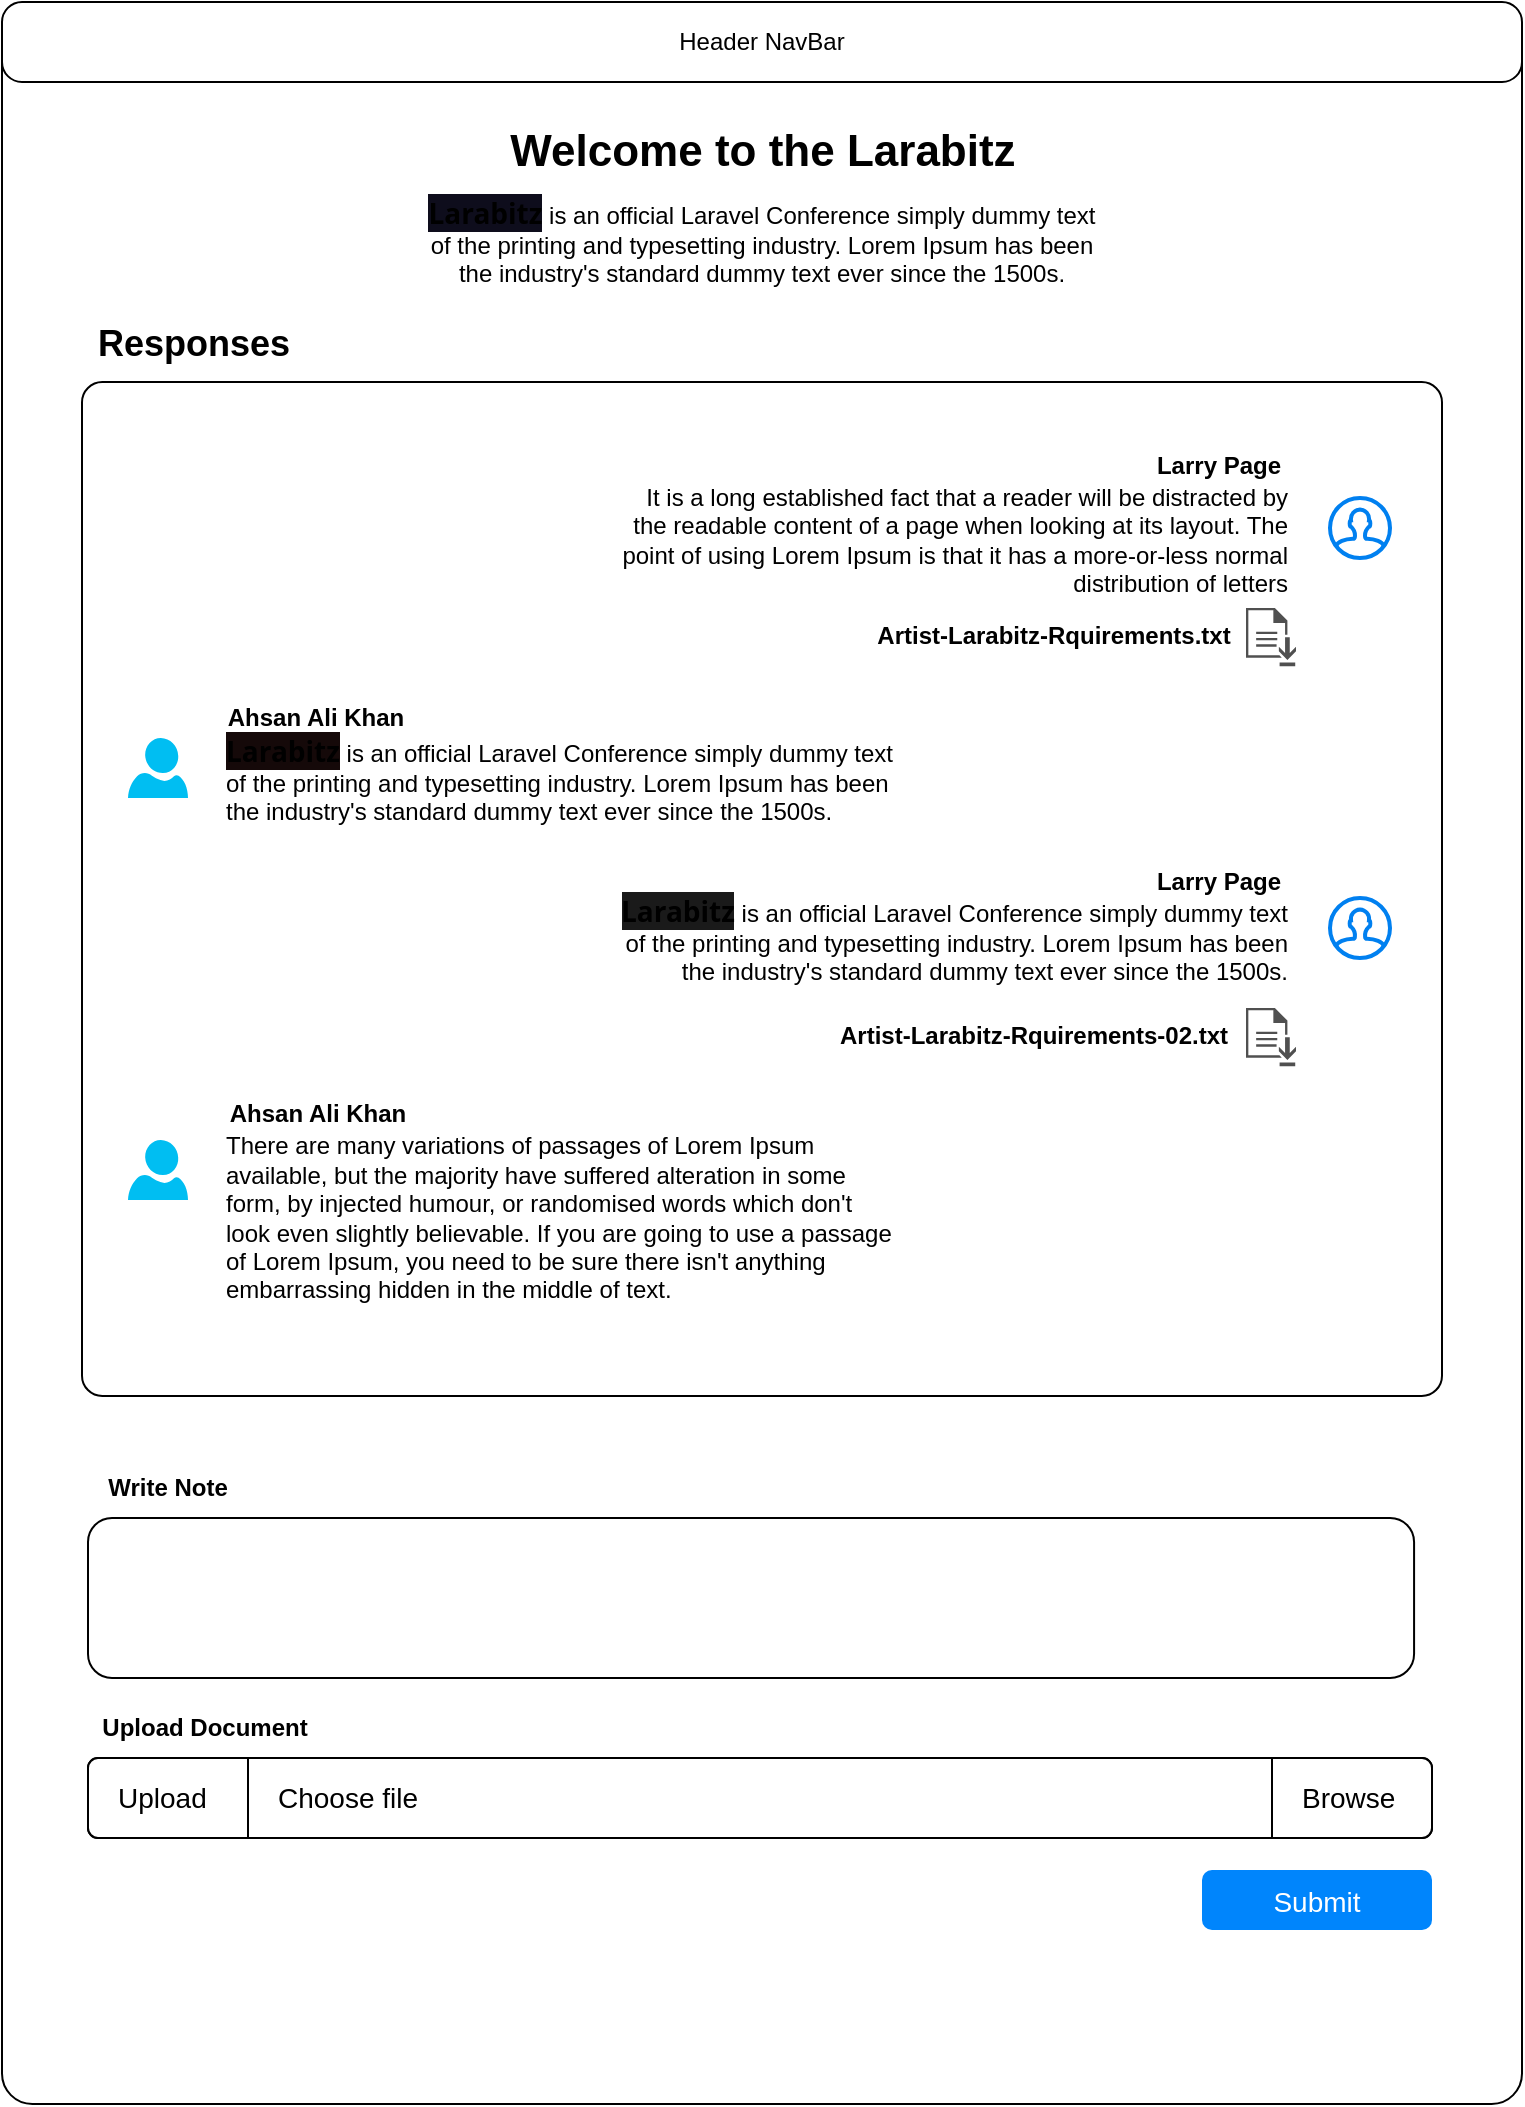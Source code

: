 <mxfile version="21.5.1" type="github">
  <diagram name="Page-1" id="z0JQIu96hMM092xXc1qQ">
    <mxGraphModel dx="2933" dy="1633" grid="1" gridSize="10" guides="1" tooltips="1" connect="1" arrows="1" fold="1" page="1" pageScale="1" pageWidth="850" pageHeight="1100" background="none" math="0" shadow="0">
      <root>
        <mxCell id="0" />
        <mxCell id="1" parent="0" />
        <mxCell id="4kLpUzlzDM-riyMWMIQ2-1" value="" style="rounded=1;whiteSpace=wrap;html=1;arcSize=2;" vertex="1" parent="1">
          <mxGeometry x="40" y="40" width="760" height="1051" as="geometry" />
        </mxCell>
        <mxCell id="4kLpUzlzDM-riyMWMIQ2-2" value="Header NavBar" style="rounded=1;whiteSpace=wrap;html=1;arcSize=25;" vertex="1" parent="1">
          <mxGeometry x="40" y="40" width="760" height="40" as="geometry" />
        </mxCell>
        <mxCell id="4kLpUzlzDM-riyMWMIQ2-4" value="Welcome to the Larabitz" style="text;html=1;strokeColor=none;fillColor=none;align=center;verticalAlign=middle;whiteSpace=wrap;rounded=0;fontSize=22;fontStyle=1" vertex="1" parent="1">
          <mxGeometry x="287.5" y="100" width="265" height="30" as="geometry" />
        </mxCell>
        <mxCell id="4kLpUzlzDM-riyMWMIQ2-5" value="&lt;strong style=&quot;margin: 0px; padding: 0px; font-family: &amp;quot;Open Sans&amp;quot;, Arial, sans-serif; font-size: 14px; text-align: justify; background-color: rgb(14, 13, 28);&quot;&gt;Larabitz&lt;/strong&gt;&amp;nbsp;is an official Laravel Conference simply dummy text of the printing and typesetting industry. Lorem Ipsum has been the industry&#39;s standard dummy text ever since the 1500s." style="text;html=1;strokeColor=none;fillColor=none;align=center;verticalAlign=middle;whiteSpace=wrap;rounded=0;" vertex="1" parent="1">
          <mxGeometry x="250" y="130" width="340" height="60" as="geometry" />
        </mxCell>
        <mxCell id="4kLpUzlzDM-riyMWMIQ2-53" value="" style="group" vertex="1" connectable="0" parent="1">
          <mxGeometry x="80" y="199" width="680" height="538" as="geometry" />
        </mxCell>
        <mxCell id="4kLpUzlzDM-riyMWMIQ2-26" value="" style="rounded=1;whiteSpace=wrap;html=1;arcSize=2;" vertex="1" parent="4kLpUzlzDM-riyMWMIQ2-53">
          <mxGeometry y="31" width="680" height="507" as="geometry" />
        </mxCell>
        <mxCell id="4kLpUzlzDM-riyMWMIQ2-28" value="&lt;h1 style=&quot;font-size: 18px;&quot;&gt;Responses&lt;/h1&gt;" style="text;html=1;strokeColor=none;fillColor=none;spacing=5;spacingTop=-20;whiteSpace=wrap;overflow=hidden;rounded=0;fontSize=18;" vertex="1" parent="4kLpUzlzDM-riyMWMIQ2-53">
          <mxGeometry x="3" width="108" height="22" as="geometry" />
        </mxCell>
        <mxCell id="4kLpUzlzDM-riyMWMIQ2-38" value="" style="group" vertex="1" connectable="0" parent="4kLpUzlzDM-riyMWMIQ2-53">
          <mxGeometry x="265" y="80" width="389" height="93.17" as="geometry" />
        </mxCell>
        <mxCell id="4kLpUzlzDM-riyMWMIQ2-31" value="" style="html=1;verticalLabelPosition=bottom;align=center;labelBackgroundColor=#ffffff;verticalAlign=top;strokeWidth=2;strokeColor=#0080F0;shadow=0;dashed=0;shape=mxgraph.ios7.icons.user;" vertex="1" parent="4kLpUzlzDM-riyMWMIQ2-38">
          <mxGeometry x="359" y="9" width="30" height="30" as="geometry" />
        </mxCell>
        <mxCell id="4kLpUzlzDM-riyMWMIQ2-35" value="It is a long established fact that a reader will be distracted by the readable content of a page when looking at its layout. The point of using Lorem Ipsum is that it has a more-or-less normal distribution of letters" style="text;html=1;strokeColor=none;fillColor=none;align=right;verticalAlign=middle;whiteSpace=wrap;rounded=0;" vertex="1" parent="4kLpUzlzDM-riyMWMIQ2-38">
          <mxGeometry width="340" height="60" as="geometry" />
        </mxCell>
        <mxCell id="4kLpUzlzDM-riyMWMIQ2-37" value="" style="group" vertex="1" connectable="0" parent="4kLpUzlzDM-riyMWMIQ2-38">
          <mxGeometry x="131" y="63" width="211" height="30.17" as="geometry" />
        </mxCell>
        <mxCell id="4kLpUzlzDM-riyMWMIQ2-34" value="" style="sketch=0;pointerEvents=1;shadow=0;dashed=0;html=1;strokeColor=none;fillColor=#505050;labelPosition=center;verticalLabelPosition=bottom;verticalAlign=top;outlineConnect=0;align=center;shape=mxgraph.office.concepts.download;" vertex="1" parent="4kLpUzlzDM-riyMWMIQ2-37">
          <mxGeometry x="186" y="1" width="25" height="29.17" as="geometry" />
        </mxCell>
        <mxCell id="4kLpUzlzDM-riyMWMIQ2-36" value="Artist-Larabitz-Rquirements.txt" style="text;html=1;strokeColor=none;fillColor=none;align=center;verticalAlign=middle;whiteSpace=wrap;rounded=0;fontStyle=1" vertex="1" parent="4kLpUzlzDM-riyMWMIQ2-37">
          <mxGeometry width="180" height="30" as="geometry" />
        </mxCell>
        <mxCell id="4kLpUzlzDM-riyMWMIQ2-40" value="" style="group" vertex="1" connectable="0" parent="4kLpUzlzDM-riyMWMIQ2-38">
          <mxGeometry y="200" width="389" height="93.17" as="geometry" />
        </mxCell>
        <mxCell id="4kLpUzlzDM-riyMWMIQ2-41" value="" style="html=1;verticalLabelPosition=bottom;align=center;labelBackgroundColor=#ffffff;verticalAlign=top;strokeWidth=2;strokeColor=#0080F0;shadow=0;dashed=0;shape=mxgraph.ios7.icons.user;" vertex="1" parent="4kLpUzlzDM-riyMWMIQ2-40">
          <mxGeometry x="359" y="9" width="30" height="30" as="geometry" />
        </mxCell>
        <mxCell id="4kLpUzlzDM-riyMWMIQ2-42" value="&lt;strong style=&quot;margin: 0px; padding: 0px; font-family: &amp;quot;Open Sans&amp;quot;, Arial, sans-serif; font-size: 14px; background-color: rgb(26, 26, 26);&quot;&gt;Larabitz&lt;/strong&gt;&amp;nbsp;is an official Laravel Conference simply dummy text of the printing and typesetting industry. Lorem Ipsum has been the industry&#39;s standard dummy text ever since the 1500s." style="text;html=1;strokeColor=none;fillColor=none;align=right;verticalAlign=middle;whiteSpace=wrap;rounded=0;" vertex="1" parent="4kLpUzlzDM-riyMWMIQ2-40">
          <mxGeometry width="340" height="60" as="geometry" />
        </mxCell>
        <mxCell id="4kLpUzlzDM-riyMWMIQ2-43" value="" style="group" vertex="1" connectable="0" parent="4kLpUzlzDM-riyMWMIQ2-40">
          <mxGeometry x="131" y="63" width="211" height="30.17" as="geometry" />
        </mxCell>
        <mxCell id="4kLpUzlzDM-riyMWMIQ2-44" value="" style="sketch=0;pointerEvents=1;shadow=0;dashed=0;html=1;strokeColor=none;fillColor=#505050;labelPosition=center;verticalLabelPosition=bottom;verticalAlign=top;outlineConnect=0;align=center;shape=mxgraph.office.concepts.download;" vertex="1" parent="4kLpUzlzDM-riyMWMIQ2-43">
          <mxGeometry x="186" y="1" width="25" height="29.17" as="geometry" />
        </mxCell>
        <mxCell id="4kLpUzlzDM-riyMWMIQ2-45" value="Artist-Larabitz-Rquirements-02.txt" style="text;html=1;strokeColor=none;fillColor=none;align=center;verticalAlign=middle;whiteSpace=wrap;rounded=0;fontStyle=1" vertex="1" parent="4kLpUzlzDM-riyMWMIQ2-43">
          <mxGeometry x="-20" width="200" height="30" as="geometry" />
        </mxCell>
        <mxCell id="4kLpUzlzDM-riyMWMIQ2-51" value="" style="group" vertex="1" connectable="0" parent="4kLpUzlzDM-riyMWMIQ2-53">
          <mxGeometry x="23" y="401" width="387" height="95" as="geometry" />
        </mxCell>
        <mxCell id="4kLpUzlzDM-riyMWMIQ2-49" value="" style="verticalLabelPosition=bottom;html=1;verticalAlign=top;align=center;strokeColor=none;fillColor=#00BEF2;shape=mxgraph.azure.user;" vertex="1" parent="4kLpUzlzDM-riyMWMIQ2-51">
          <mxGeometry y="9" width="30" height="30" as="geometry" />
        </mxCell>
        <mxCell id="4kLpUzlzDM-riyMWMIQ2-50" value="There are many variations of passages of Lorem Ipsum available, but the majority have suffered alteration in some form, by injected humour, or randomised words which don&#39;t look even slightly believable. If you are going to use a passage of Lorem Ipsum, you need to be sure there isn&#39;t anything embarrassing hidden in the middle of text." style="text;html=1;strokeColor=none;fillColor=none;align=left;verticalAlign=middle;whiteSpace=wrap;rounded=0;" vertex="1" parent="4kLpUzlzDM-riyMWMIQ2-51">
          <mxGeometry x="47" width="340" height="95" as="geometry" />
        </mxCell>
        <mxCell id="4kLpUzlzDM-riyMWMIQ2-29" value="" style="verticalLabelPosition=bottom;html=1;verticalAlign=top;align=center;strokeColor=none;fillColor=#00BEF2;shape=mxgraph.azure.user;" vertex="1" parent="4kLpUzlzDM-riyMWMIQ2-53">
          <mxGeometry x="23" y="209" width="30" height="30" as="geometry" />
        </mxCell>
        <mxCell id="4kLpUzlzDM-riyMWMIQ2-30" value="&lt;strong style=&quot;margin: 0px; padding: 0px; font-family: &amp;quot;Open Sans&amp;quot;, Arial, sans-serif; font-size: 14px; background-color: rgb(21, 9, 9);&quot;&gt;Larabitz&lt;/strong&gt;&amp;nbsp;is an official Laravel Conference simply dummy text of the printing and typesetting industry. Lorem Ipsum has been the industry&#39;s standard dummy text ever since the 1500s." style="text;html=1;strokeColor=none;fillColor=none;align=left;verticalAlign=middle;whiteSpace=wrap;rounded=0;" vertex="1" parent="4kLpUzlzDM-riyMWMIQ2-53">
          <mxGeometry x="70" y="200" width="340" height="60" as="geometry" />
        </mxCell>
        <mxCell id="4kLpUzlzDM-riyMWMIQ2-56" value="Ahsan Ali Khan" style="text;html=1;strokeColor=none;fillColor=none;align=center;verticalAlign=middle;whiteSpace=wrap;rounded=0;fontStyle=1" vertex="1" parent="4kLpUzlzDM-riyMWMIQ2-53">
          <mxGeometry x="67" y="184" width="100" height="30" as="geometry" />
        </mxCell>
        <mxCell id="4kLpUzlzDM-riyMWMIQ2-57" value="Larry Page" style="text;html=1;strokeColor=none;fillColor=none;align=center;verticalAlign=middle;whiteSpace=wrap;rounded=0;fontStyle=1" vertex="1" parent="4kLpUzlzDM-riyMWMIQ2-53">
          <mxGeometry x="530" y="58" width="77" height="30" as="geometry" />
        </mxCell>
        <mxCell id="4kLpUzlzDM-riyMWMIQ2-58" value="Ahsan Ali Khan" style="text;html=1;strokeColor=none;fillColor=none;align=center;verticalAlign=middle;whiteSpace=wrap;rounded=0;fontStyle=1" vertex="1" parent="4kLpUzlzDM-riyMWMIQ2-53">
          <mxGeometry x="68" y="382" width="100" height="30" as="geometry" />
        </mxCell>
        <mxCell id="4kLpUzlzDM-riyMWMIQ2-59" value="Larry Page" style="text;html=1;strokeColor=none;fillColor=none;align=center;verticalAlign=middle;whiteSpace=wrap;rounded=0;fontStyle=1" vertex="1" parent="4kLpUzlzDM-riyMWMIQ2-53">
          <mxGeometry x="530" y="266" width="77" height="30" as="geometry" />
        </mxCell>
        <mxCell id="4kLpUzlzDM-riyMWMIQ2-3" value="" style="rounded=1;whiteSpace=wrap;html=1;" vertex="1" parent="1">
          <mxGeometry x="83" y="798" width="663.04" height="80" as="geometry" />
        </mxCell>
        <mxCell id="4kLpUzlzDM-riyMWMIQ2-6" value="&lt;font style=&quot;font-size: 14px;&quot;&gt;Submit&lt;/font&gt;" style="html=1;shadow=0;dashed=0;shape=mxgraph.bootstrap.rrect;rSize=5;strokeColor=none;strokeWidth=1;fillColor=#0085FC;fontColor=#FFFFFF;whiteSpace=wrap;align=center;verticalAlign=middle;spacingLeft=0;fontStyle=0;fontSize=16;spacing=5;" vertex="1" parent="1">
          <mxGeometry x="640" y="974" width="115" height="30" as="geometry" />
        </mxCell>
        <mxCell id="4kLpUzlzDM-riyMWMIQ2-8" value="Write Note" style="text;html=1;strokeColor=none;fillColor=none;align=center;verticalAlign=middle;whiteSpace=wrap;rounded=0;fontStyle=1" vertex="1" parent="1">
          <mxGeometry x="85.79" y="768" width="74.21" height="30" as="geometry" />
        </mxCell>
        <mxCell id="4kLpUzlzDM-riyMWMIQ2-10" value="Choose file" style="html=1;shadow=0;dashed=0;shape=mxgraph.bootstrap.rrect;rSize=5;html=1;whiteSpace=wrap;align=left;spacing=15;spacingLeft=80;fontSize=14;labelBackgroundColor=none;" vertex="1" parent="1">
          <mxGeometry x="83" y="918" width="672" height="40" as="geometry" />
        </mxCell>
        <mxCell id="4kLpUzlzDM-riyMWMIQ2-11" value="Upload" style="html=1;shadow=0;dashed=0;shape=mxgraph.bootstrap.leftButton;rSize=5;perimeter=none;whiteSpace=wrap;resizeHeight=1;fontSize=14;align=left;spacing=15;" vertex="1" parent="4kLpUzlzDM-riyMWMIQ2-10">
          <mxGeometry width="80" height="40" relative="1" as="geometry" />
        </mxCell>
        <mxCell id="4kLpUzlzDM-riyMWMIQ2-12" value="Browse" style="html=1;shadow=0;dashed=0;shape=mxgraph.bootstrap.rightButton;rSize=5;perimeter=none;whiteSpace=wrap;resizeHeight=1;fontSize=14;align=left;spacing=15;" vertex="1" parent="4kLpUzlzDM-riyMWMIQ2-10">
          <mxGeometry x="1" width="80" height="40" relative="1" as="geometry">
            <mxPoint x="-80" as="offset" />
          </mxGeometry>
        </mxCell>
        <mxCell id="4kLpUzlzDM-riyMWMIQ2-13" value="Upload Document" style="text;html=1;strokeColor=none;fillColor=none;align=center;verticalAlign=middle;whiteSpace=wrap;rounded=0;fontStyle=1" vertex="1" parent="1">
          <mxGeometry x="83" y="888" width="117" height="30" as="geometry" />
        </mxCell>
      </root>
    </mxGraphModel>
  </diagram>
</mxfile>
